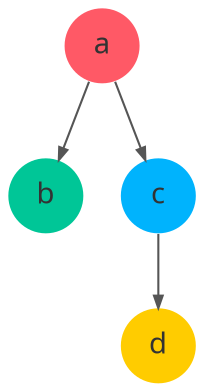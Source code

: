 digraph {
    node [
        fontname="sans",
        fontcolor="#333333",
        shape="circle",
        color="transparent",
        style="filled",
        fillcolor="#aaaaaa"
    ]

    edge [
        color="#555555",
        arrowsize="0.6"
    ]

    bgcolor="none"

    a1 [fillcolor="#ff5966"]
    b1 [fillcolor="#00c697"]
    c1 [fillcolor="#00b3fd"]
    d1 [fillcolor="#ffcc00"]

    a1 [label="a"]
    b1 [label="b"]
    c1 [label="c"]
    d1 [label="d"]

    c1 -> d1
    a1 -> b1
    a1 -> c1
}
